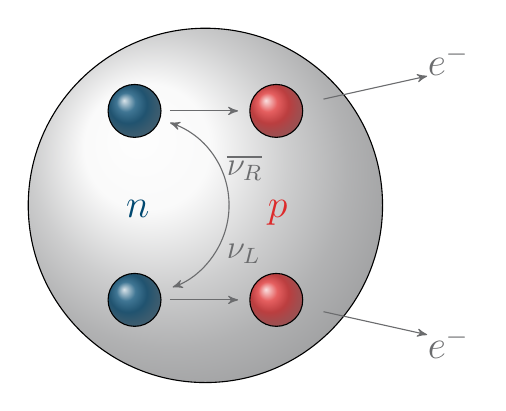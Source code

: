 \begin{tikzpicture}[y=-1cm,->,>=stealth',shorten >=1pt, scale=1.5]
  \definecolor{red}{RGB}{221,42,43}
  \definecolor{green}{RGB}{132,184,24}
  \definecolor{blue}{RGB}{0,72,112}
  \definecolor{orange}{RGB}{192,128,64}
  \definecolor{gray}{RGB}{107,108,110}
  \colorlet{black}{gray}

  \shadedraw [ball color=gray!5] (4,4) circle (1.5cm);

  \shadedraw [ball color=blue] (3.4,4.8) circle (0.224cm);
  \shadedraw [ball color=red] (4.6,4.8) circle (0.224cm);
  \shadedraw [ball color=blue] (3.4,3.2) circle (0.224cm);
  \shadedraw [ball color=red] (4.6,3.2) circle (0.224cm);

  \draw[black] (3.7,4.8) -- (4.3,4.8);
  \draw[black] (5,4.9) -- (5.9,5.1);
  \draw[black] (3.7,3.2) -- (4.3,3.2);
  \draw[black] (5,3.1) -- (5.9,2.9);
  \draw[<->,black] (3.46,4) +(-71:0.74) arc (-71:71:0.74);

  \begin{scope}[xshift=7pt]
    \path (3.,4.1) node[text=blue,anchor=base west] {\Large $n$};
    \path (4.2,4.1) node[text=red,anchor=base west] {\Large $p$};
  \end{scope}

  \path (5.8,5.3) node[text=black,anchor=base west] {\Large $e^-$};
  \path (5.8,2.9) node[text=black,anchor=base west] {\Large $e^-$};

  \path (4.1,4.45) node[text=black,anchor=base west] {\large $\nu_L$};
  \path (4.1,3.75) node[text=black,anchor=base west] {\large $\overline{\nu_R}$};

\end{tikzpicture}%

%% Configure (x)emacs for this file ...
%% Local Variables:
%% mode: latex
%% End:
